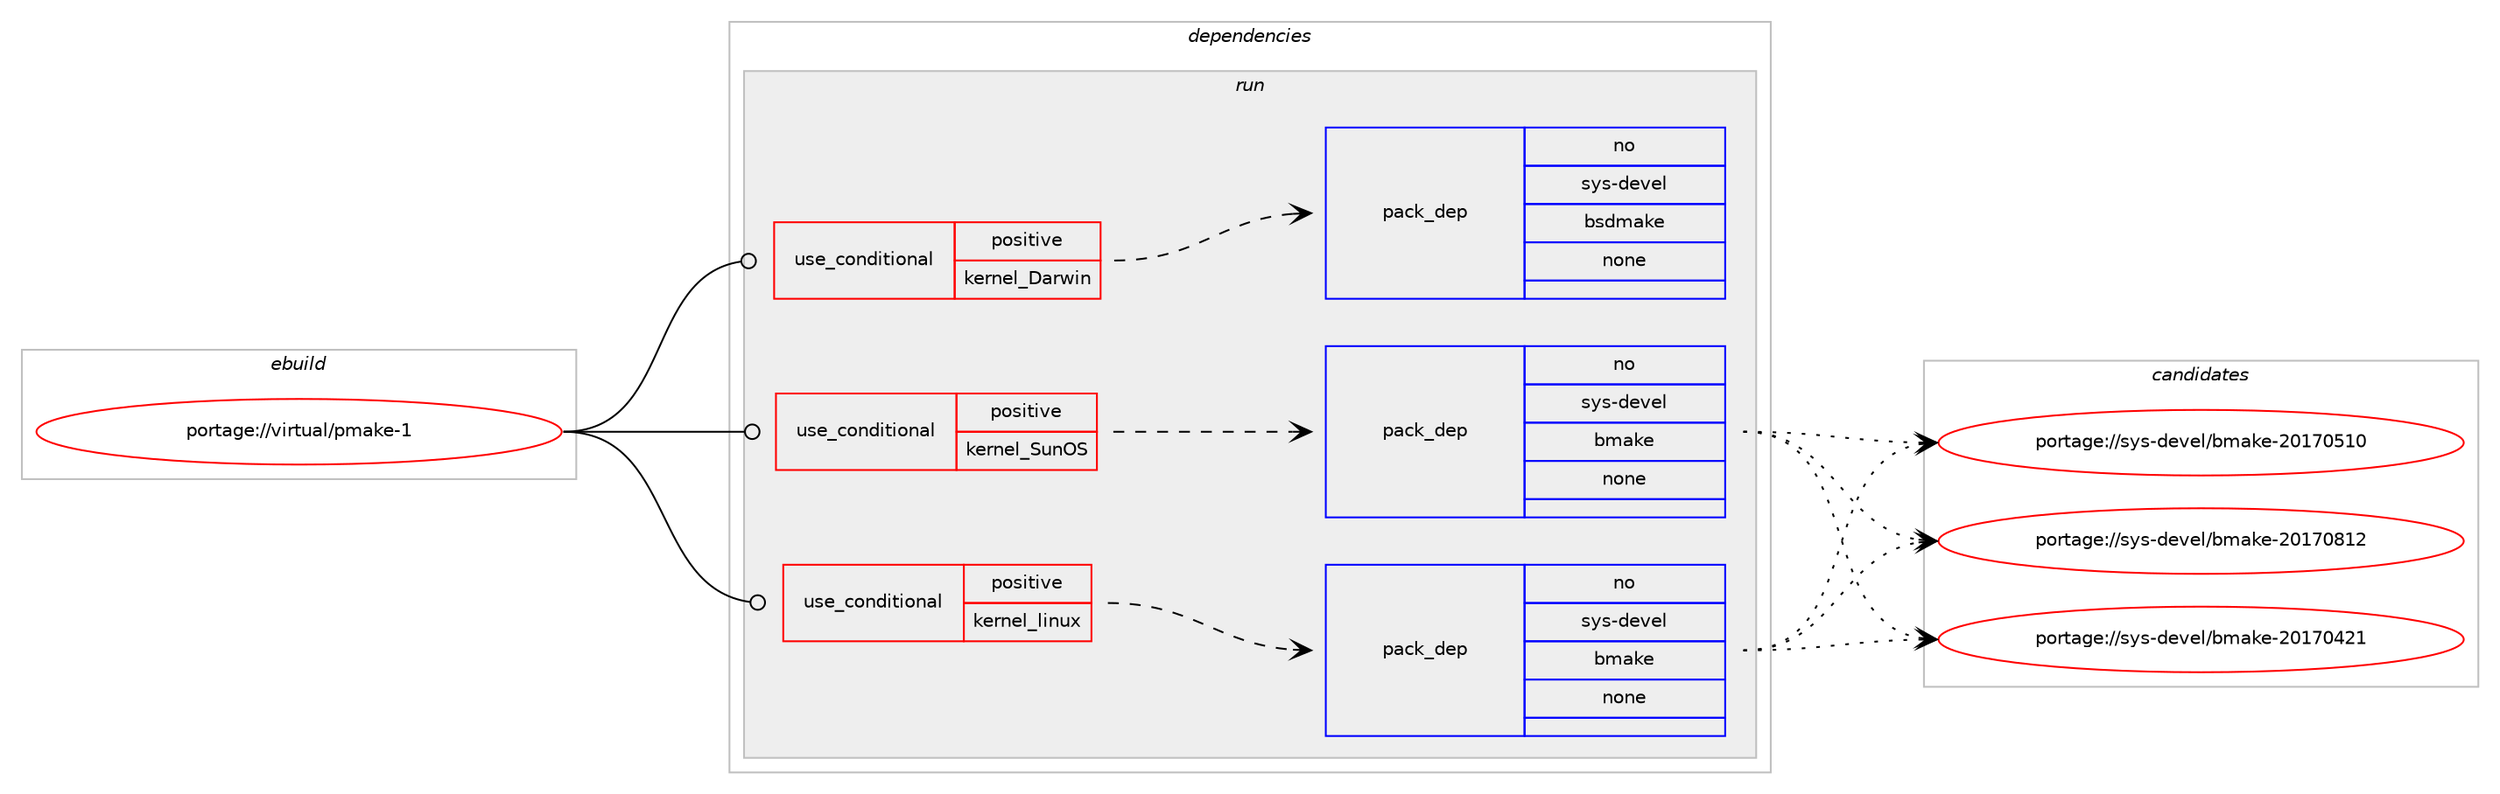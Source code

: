 digraph prolog {

# *************
# Graph options
# *************

newrank=true;
concentrate=true;
compound=true;
graph [rankdir=LR,fontname=Helvetica,fontsize=10,ranksep=1.5];#, ranksep=2.5, nodesep=0.2];
edge  [arrowhead=vee];
node  [fontname=Helvetica,fontsize=10];

# **********
# The ebuild
# **********

subgraph cluster_leftcol {
color=gray;
rank=same;
label=<<i>ebuild</i>>;
id [label="portage://virtual/pmake-1", color=red, width=4, href="../virtual/pmake-1.svg"];
}

# ****************
# The dependencies
# ****************

subgraph cluster_midcol {
color=gray;
label=<<i>dependencies</i>>;
subgraph cluster_compile {
fillcolor="#eeeeee";
style=filled;
label=<<i>compile</i>>;
}
subgraph cluster_compileandrun {
fillcolor="#eeeeee";
style=filled;
label=<<i>compile and run</i>>;
}
subgraph cluster_run {
fillcolor="#eeeeee";
style=filled;
label=<<i>run</i>>;
subgraph cond104988 {
dependency435810 [label=<<TABLE BORDER="0" CELLBORDER="1" CELLSPACING="0" CELLPADDING="4"><TR><TD ROWSPAN="3" CELLPADDING="10">use_conditional</TD></TR><TR><TD>positive</TD></TR><TR><TD>kernel_Darwin</TD></TR></TABLE>>, shape=none, color=red];
subgraph pack323150 {
dependency435811 [label=<<TABLE BORDER="0" CELLBORDER="1" CELLSPACING="0" CELLPADDING="4" WIDTH="220"><TR><TD ROWSPAN="6" CELLPADDING="30">pack_dep</TD></TR><TR><TD WIDTH="110">no</TD></TR><TR><TD>sys-devel</TD></TR><TR><TD>bsdmake</TD></TR><TR><TD>none</TD></TR><TR><TD></TD></TR></TABLE>>, shape=none, color=blue];
}
dependency435810:e -> dependency435811:w [weight=20,style="dashed",arrowhead="vee"];
}
id:e -> dependency435810:w [weight=20,style="solid",arrowhead="odot"];
subgraph cond104989 {
dependency435812 [label=<<TABLE BORDER="0" CELLBORDER="1" CELLSPACING="0" CELLPADDING="4"><TR><TD ROWSPAN="3" CELLPADDING="10">use_conditional</TD></TR><TR><TD>positive</TD></TR><TR><TD>kernel_SunOS</TD></TR></TABLE>>, shape=none, color=red];
subgraph pack323151 {
dependency435813 [label=<<TABLE BORDER="0" CELLBORDER="1" CELLSPACING="0" CELLPADDING="4" WIDTH="220"><TR><TD ROWSPAN="6" CELLPADDING="30">pack_dep</TD></TR><TR><TD WIDTH="110">no</TD></TR><TR><TD>sys-devel</TD></TR><TR><TD>bmake</TD></TR><TR><TD>none</TD></TR><TR><TD></TD></TR></TABLE>>, shape=none, color=blue];
}
dependency435812:e -> dependency435813:w [weight=20,style="dashed",arrowhead="vee"];
}
id:e -> dependency435812:w [weight=20,style="solid",arrowhead="odot"];
subgraph cond104990 {
dependency435814 [label=<<TABLE BORDER="0" CELLBORDER="1" CELLSPACING="0" CELLPADDING="4"><TR><TD ROWSPAN="3" CELLPADDING="10">use_conditional</TD></TR><TR><TD>positive</TD></TR><TR><TD>kernel_linux</TD></TR></TABLE>>, shape=none, color=red];
subgraph pack323152 {
dependency435815 [label=<<TABLE BORDER="0" CELLBORDER="1" CELLSPACING="0" CELLPADDING="4" WIDTH="220"><TR><TD ROWSPAN="6" CELLPADDING="30">pack_dep</TD></TR><TR><TD WIDTH="110">no</TD></TR><TR><TD>sys-devel</TD></TR><TR><TD>bmake</TD></TR><TR><TD>none</TD></TR><TR><TD></TD></TR></TABLE>>, shape=none, color=blue];
}
dependency435814:e -> dependency435815:w [weight=20,style="dashed",arrowhead="vee"];
}
id:e -> dependency435814:w [weight=20,style="solid",arrowhead="odot"];
}
}

# **************
# The candidates
# **************

subgraph cluster_choices {
rank=same;
color=gray;
label=<<i>candidates</i>>;

subgraph choice323150 {
color=black;
nodesep=1;
}
subgraph choice323151 {
color=black;
nodesep=1;
choiceportage11512111545100101118101108479810997107101455048495548525049 [label="portage://sys-devel/bmake-20170421", color=red, width=4,href="../sys-devel/bmake-20170421.svg"];
choiceportage11512111545100101118101108479810997107101455048495548534948 [label="portage://sys-devel/bmake-20170510", color=red, width=4,href="../sys-devel/bmake-20170510.svg"];
choiceportage11512111545100101118101108479810997107101455048495548564950 [label="portage://sys-devel/bmake-20170812", color=red, width=4,href="../sys-devel/bmake-20170812.svg"];
dependency435813:e -> choiceportage11512111545100101118101108479810997107101455048495548525049:w [style=dotted,weight="100"];
dependency435813:e -> choiceportage11512111545100101118101108479810997107101455048495548534948:w [style=dotted,weight="100"];
dependency435813:e -> choiceportage11512111545100101118101108479810997107101455048495548564950:w [style=dotted,weight="100"];
}
subgraph choice323152 {
color=black;
nodesep=1;
choiceportage11512111545100101118101108479810997107101455048495548525049 [label="portage://sys-devel/bmake-20170421", color=red, width=4,href="../sys-devel/bmake-20170421.svg"];
choiceportage11512111545100101118101108479810997107101455048495548534948 [label="portage://sys-devel/bmake-20170510", color=red, width=4,href="../sys-devel/bmake-20170510.svg"];
choiceportage11512111545100101118101108479810997107101455048495548564950 [label="portage://sys-devel/bmake-20170812", color=red, width=4,href="../sys-devel/bmake-20170812.svg"];
dependency435815:e -> choiceportage11512111545100101118101108479810997107101455048495548525049:w [style=dotted,weight="100"];
dependency435815:e -> choiceportage11512111545100101118101108479810997107101455048495548534948:w [style=dotted,weight="100"];
dependency435815:e -> choiceportage11512111545100101118101108479810997107101455048495548564950:w [style=dotted,weight="100"];
}
}

}

